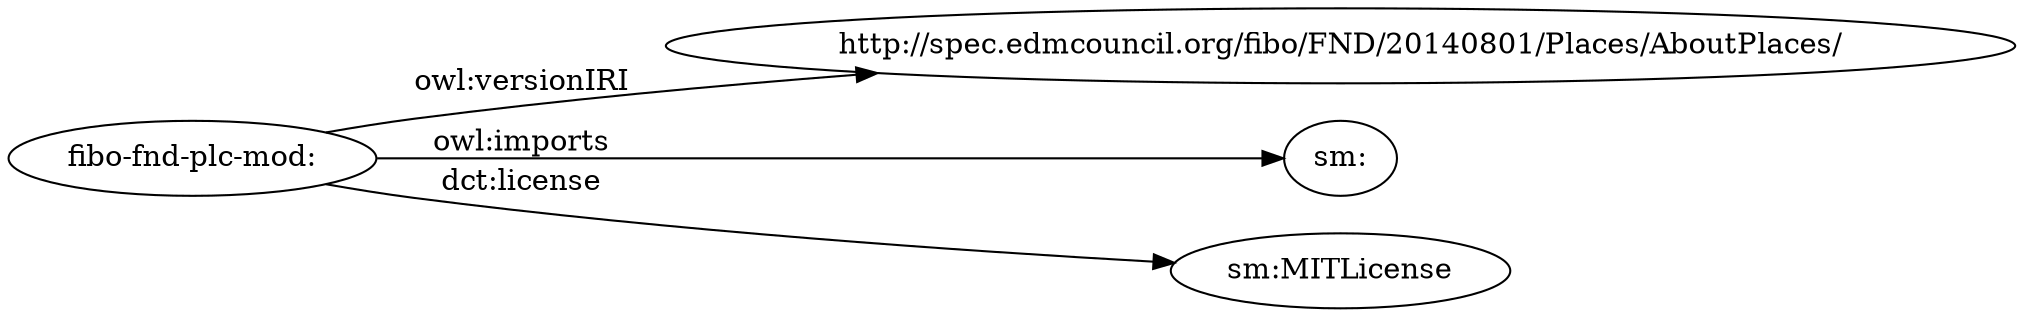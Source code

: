 digraph ar2dtool_diagram { 
rankdir=LR;
size="1501"
	"fibo-fnd-plc-mod:" -> "http://spec.edmcouncil.org/fibo/FND/20140801/Places/AboutPlaces/" [ label = "owl:versionIRI" ];
	"fibo-fnd-plc-mod:" -> "sm:" [ label = "owl:imports" ];
	"fibo-fnd-plc-mod:" -> "sm:MITLicense" [ label = "dct:license" ];

}

